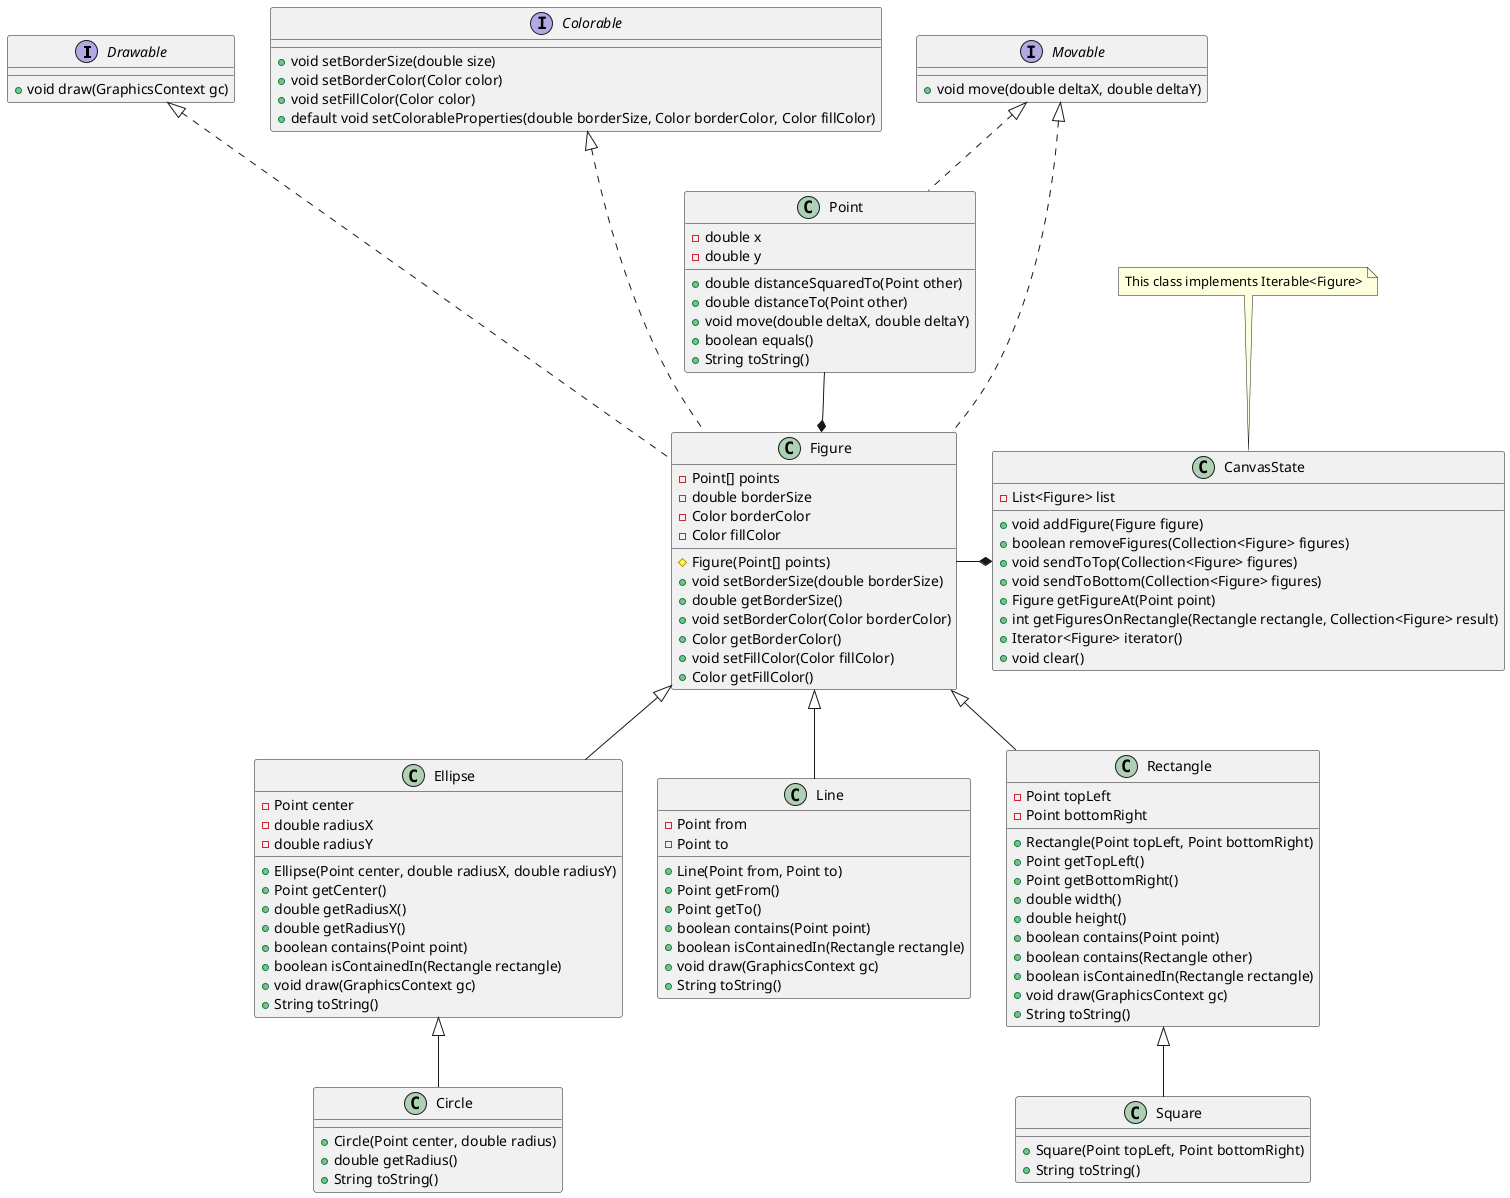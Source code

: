 @startuml

interface Drawable{
+void draw(GraphicsContext gc)
}

interface Colorable{
+void setBorderSize(double size)
+void setBorderColor(Color color)
+void setFillColor(Color color)
+default void setColorableProperties(double borderSize, Color borderColor, Color fillColor)
}

interface Movable{
+void move(double deltaX, double deltaY)
}

Drawable -[hidden] Colorable
Colorable -[hidden] Movable

abstract class Figure{
-Point[] points
-double borderSize
-Color borderColor
-Color fillColor

#Figure(Point[] points)
+void setBorderSize(double borderSize)
+double getBorderSize()
+void setBorderColor(Color borderColor)
+Color getBorderColor()
+void setFillColor(Color fillColor)
+Color getFillColor()
}
class Figure implements Drawable
class Figure implements Colorable
class Figure implements Movable
Figure *-up- Point

class CanvasState{
-List<Figure> list
+void addFigure(Figure figure)
+boolean removeFigures(Collection<Figure> figures)
+void sendToTop(Collection<Figure> figures)
+void sendToBottom(Collection<Figure> figures)
+Figure getFigureAt(Point point)
+int getFiguresOnRectangle(Rectangle rectangle, Collection<Figure> result)
+Iterator<Figure> iterator()
+void clear()
}

CanvasState *-left- Figure

class Circle{
+Circle(Point center, double radius)
+double getRadius()
+String toString()
}

class Ellipse{
-Point center
-double radiusX
-double radiusY

+Ellipse(Point center, double radiusX, double radiusY)
+Point getCenter()
+double getRadiusX()
+double getRadiusY()
+boolean contains(Point point)
+boolean isContainedIn(Rectangle rectangle)
+void draw(GraphicsContext gc)
+String toString()
}

class Line{
-Point from
-Point to

+Line(Point from, Point to)
+Point getFrom()
+Point getTo()
+boolean contains(Point point)
+boolean isContainedIn(Rectangle rectangle)
+void draw(GraphicsContext gc)
+String toString()
}

class Point{
-double x
-double y

+double distanceSquaredTo(Point other)
+double distanceTo(Point other)
+void move(double deltaX, double deltaY)
+boolean equals()
+String toString()
}

class Point implements Movable

class Rectangle{
-Point topLeft
-Point bottomRight

+Rectangle(Point topLeft, Point bottomRight)
+Point getTopLeft()
+Point getBottomRight()
+double width()
+double height()
+boolean contains(Point point)
+boolean contains(Rectangle other)
+boolean isContainedIn(Rectangle rectangle)
+void draw(GraphicsContext gc)
+String toString()
}

class Square{
+Square(Point topLeft, Point bottomRight)
+String toString()
}

class Circle extends Ellipse
class Ellipse extends Figure
class Rectangle extends Figure
class Square extends Rectangle
class Line extends Figure

note top of CanvasState
This class implements Iterable<Figure>
end note
@enduml